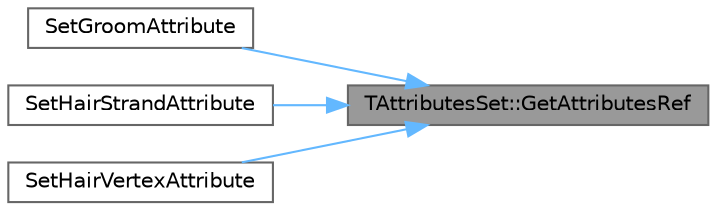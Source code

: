 digraph "TAttributesSet::GetAttributesRef"
{
 // INTERACTIVE_SVG=YES
 // LATEX_PDF_SIZE
  bgcolor="transparent";
  edge [fontname=Helvetica,fontsize=10,labelfontname=Helvetica,labelfontsize=10];
  node [fontname=Helvetica,fontsize=10,shape=box,height=0.2,width=0.4];
  rankdir="RL";
  Node1 [id="Node000001",label="TAttributesSet::GetAttributesRef",height=0.2,width=0.4,color="gray40", fillcolor="grey60", style="filled", fontcolor="black",tooltip="Get an attribute array with the given type and name."];
  Node1 -> Node2 [id="edge1_Node000001_Node000002",dir="back",color="steelblue1",style="solid",tooltip=" "];
  Node2 [id="Node000002",label="SetGroomAttribute",height=0.2,width=0.4,color="grey40", fillcolor="white", style="filled",URL="$df/d27/HairDescription_8h.html#a84e458fc7cfd7a6434a5bfd5b5d5bb74",tooltip=" "];
  Node1 -> Node3 [id="edge2_Node000001_Node000003",dir="back",color="steelblue1",style="solid",tooltip=" "];
  Node3 [id="Node000003",label="SetHairStrandAttribute",height=0.2,width=0.4,color="grey40", fillcolor="white", style="filled",URL="$df/d27/HairDescription_8h.html#ad05eb55feec0036df50b206373427e2a",tooltip=" "];
  Node1 -> Node4 [id="edge3_Node000001_Node000004",dir="back",color="steelblue1",style="solid",tooltip=" "];
  Node4 [id="Node000004",label="SetHairVertexAttribute",height=0.2,width=0.4,color="grey40", fillcolor="white", style="filled",URL="$df/d27/HairDescription_8h.html#a7382cbfc8f659caed8bb31129acc3732",tooltip=" "];
}
